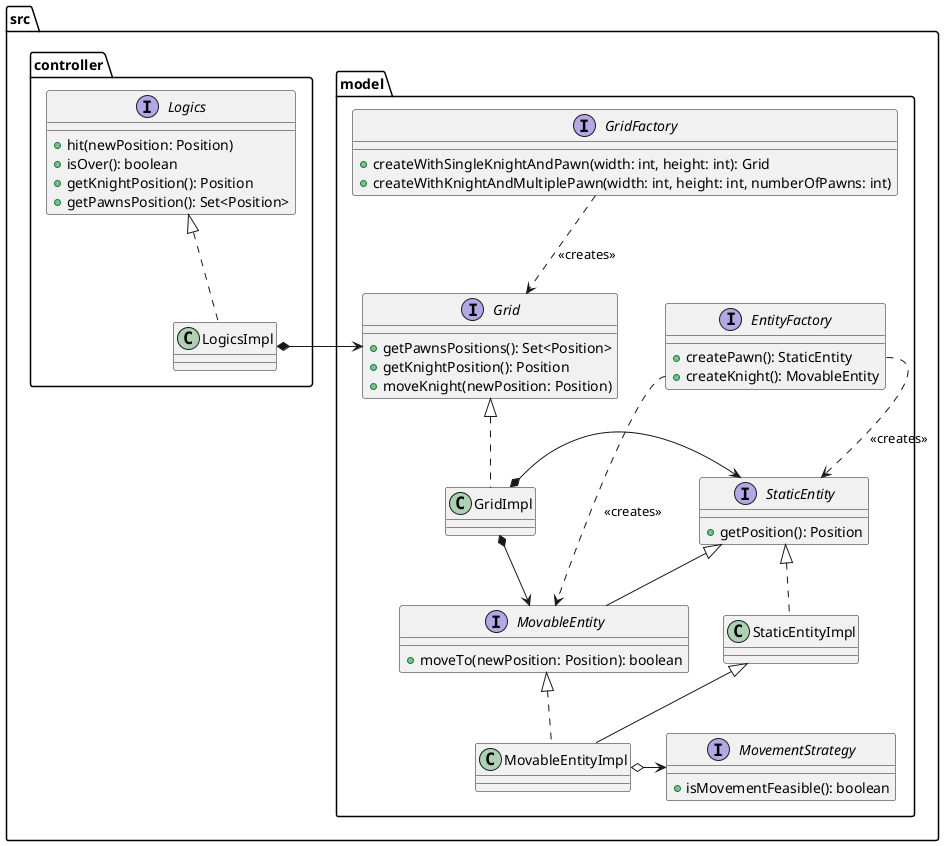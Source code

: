 @startuml uml-class

package src.model {
    interface StaticEntity {
        +getPosition(): Position
    }
    class StaticEntityImpl implements StaticEntity

    interface MovableEntity extends StaticEntity {
        +moveTo(newPosition: Position): boolean
    }
    class MovableEntityImpl implements MovableEntity
    MovableEntityImpl -up-|> StaticEntityImpl

    interface MovementStrategy {
        +isMovementFeasible(): boolean
    }

    MovableEntityImpl o-right-> MovementStrategy

    interface EntityFactory {
        +createPawn(): StaticEntity
        +createKnight(): MovableEntity
    }
    EntityFactory::createPawn ..> StaticEntity: <<creates>>
    EntityFactory::createKnight ..> MovableEntity : <<creates>>

    interface Grid {
        +getPawnsPositions(): Set<Position>
        +getKnightPosition(): Position
        +moveKnight(newPosition: Position)
    }
    class GridImpl implements Grid
    GridImpl *-right-> StaticEntity
    GridImpl *--> MovableEntity

    interface GridFactory {
        +createWithSingleKnightAndPawn(width: int, height: int): Grid
        +createWithKnightAndMultiplePawn(width: int, height: int, numberOfPawns: int)
    }
    GridFactory ..> Grid : <<creates>>
}

package src.controller {
    interface Logics {
        +hit(newPosition: Position)
        +isOver(): boolean
        +getKnightPosition(): Position
        +getPawnsPosition(): Set<Position>
    }

    class LogicsImpl implements Logics

    LogicsImpl *-right-> Grid
}

@enduml